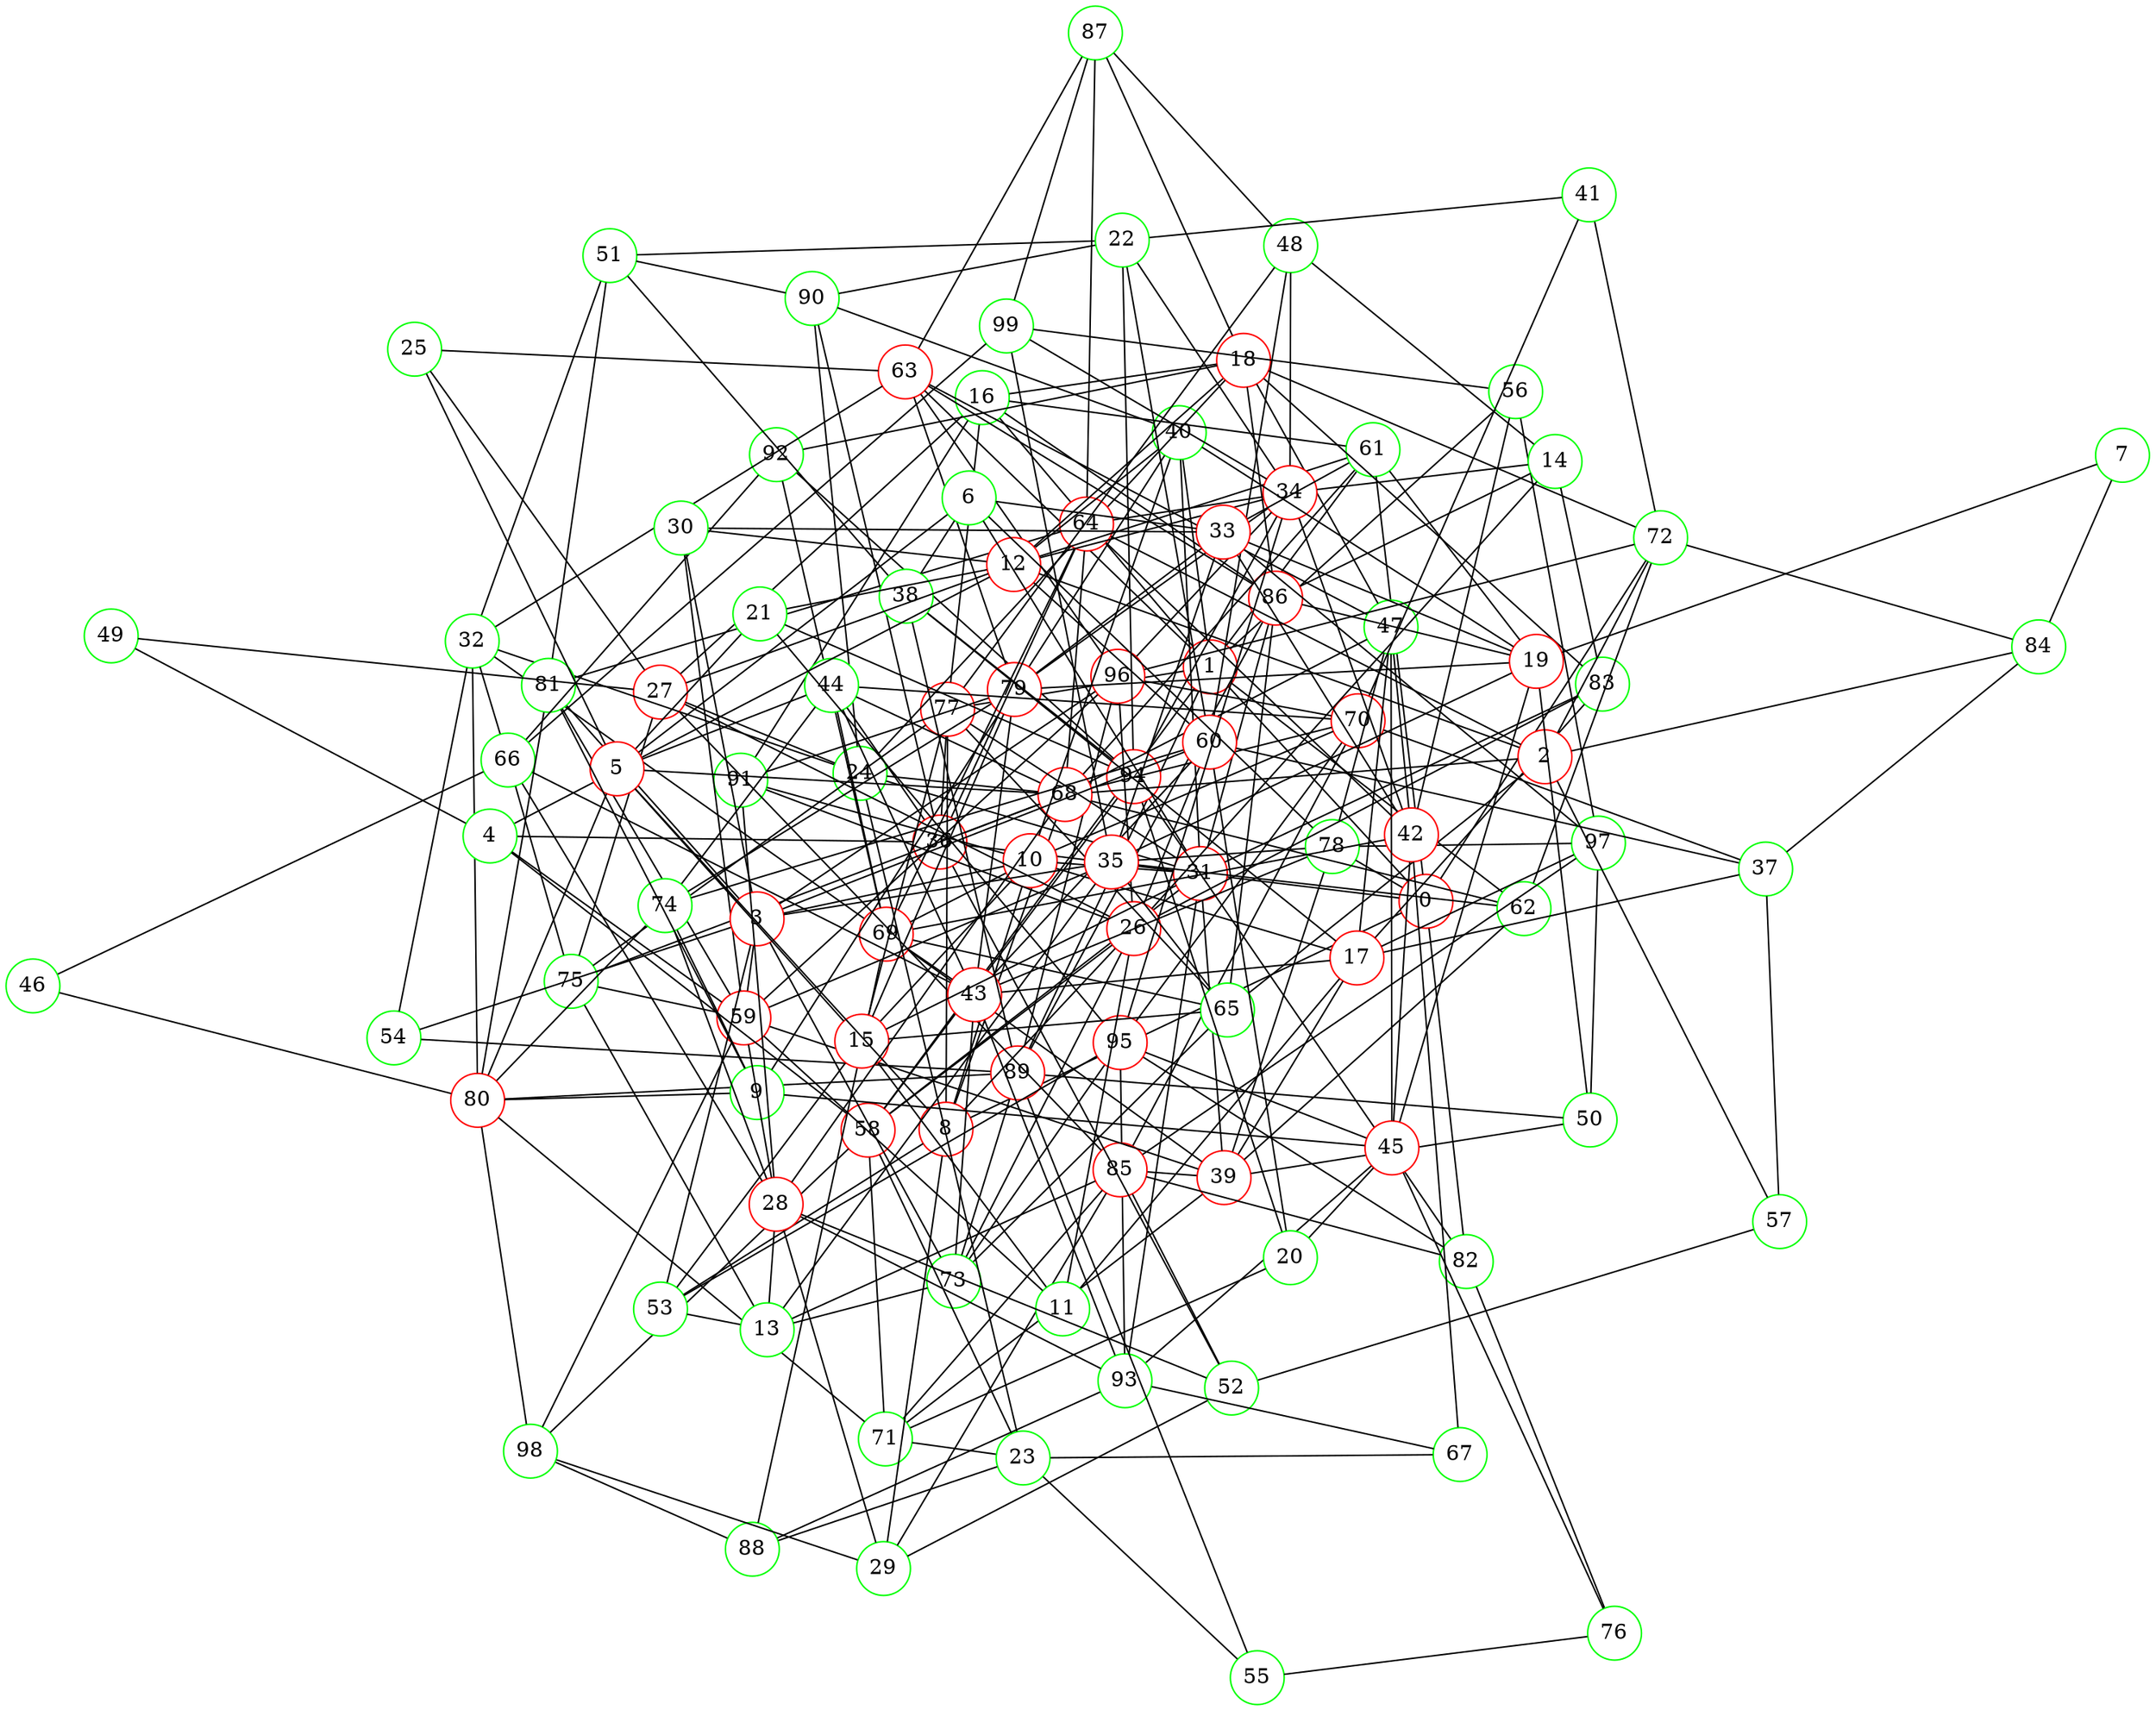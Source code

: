 graph {
graph ["layout"="fdp"]
node ["style"="filled","fillcolor"="white","fixedsize"="true","shape"="circle"]
"0" ["color"="red"]
"1" ["color"="red"]
"16" ["color"="green"]
"18" ["color"="red"]
"83" ["color"="green"]
"86" ["color"="red"]
"89" ["color"="red"]
"96" ["color"="red"]
"87" ["color"="green"]
"99" ["color"="green"]
"24" ["color"="green"]
"32" ["color"="green"]
"80" ["color"="red"]
"81" ["color"="green"]
"98" ["color"="green"]
"66" ["color"="green"]
"75" ["color"="green"]
"77" ["color"="red"]
"92" ["color"="green"]
"94" ["color"="red"]
"51" ["color"="green"]
"90" ["color"="green"]
"69" ["color"="red"]
"88" ["color"="green"]
"93" ["color"="green"]
"95" ["color"="red"]
"54" ["color"="green"]
"63" ["color"="red"]
"79" ["color"="red"]
"91" ["color"="green"]
"68" ["color"="red"]
"70" ["color"="red"]
"85" ["color"="red"]
"97" ["color"="green"]
"27" ["color"="red"]
"49" ["color"="green"]
"31" ["color"="red"]
"39" ["color"="red"]
"50" ["color"="green"]
"71" ["color"="green"]
"59" ["color"="red"]
"62" ["color"="green"]
"72" ["color"="green"]
"84" ["color"="green"]
"78" ["color"="green"]
"40" ["color"="green"]
"58" ["color"="red"]
"47" ["color"="green"]
"61" ["color"="green"]
"56" ["color"="green"]
"82" ["color"="green"]
"36" ["color"="red"]
"64" ["color"="red"]
"52" ["color"="green"]
"57" ["color"="green"]
"44" ["color"="green"]
"74" ["color"="green"]
"8" ["color"="red"]
"53" ["color"="green"]
"10" ["color"="red"]
"17" ["color"="red"]
"37" ["color"="green"]
"60" ["color"="red"]
"38" ["color"="green"]
"43" ["color"="red"]
"73" ["color"="green"]
"15" ["color"="red"]
"65" ["color"="green"]
"26" ["color"="red"]
"29" ["color"="green"]
"2" ["color"="red"]
"12" ["color"="red"]
"34" ["color"="red"]
"48" ["color"="green"]
"42" ["color"="red"]
"67" ["color"="green"]
"45" ["color"="red"]
"76" ["color"="green"]
"21" ["color"="green"]
"30" ["color"="green"]
"33" ["color"="red"]
"35" ["color"="red"]
"3" ["color"="red"]
"4" ["color"="green"]
"5" ["color"="red"]
"6" ["color"="green"]
"25" ["color"="green"]
"7" ["color"="green"]
"19" ["color"="red"]
"9" ["color"="green"]
"11" ["color"="green"]
"13" ["color"="green"]
"28" ["color"="red"]
"14" ["color"="green"]
"20" ["color"="green"]
"22" ["color"="green"]
"41" ["color"="green"]
"23" ["color"="green"]
"55" ["color"="green"]
"46" ["color"="green"]
"0" -- "1"
"0" -- "82"
"0" -- "36"
"0" -- "8"
"0" -- "72"
"0" -- "61"
"0" -- "78"
"1" -- "16"
"1" -- "40"
"1" -- "56"
"1" -- "89"
"1" -- "58"
"1" -- "61"
"1" -- "77"
"1" -- "62"
"1" -- "63"
"16" -- "18"
"16" -- "86"
"16" -- "27"
"16" -- "91"
"16" -- "61"
"16" -- "77"
"18" -- "83"
"18" -- "86"
"18" -- "87"
"18" -- "24"
"18" -- "72"
"18" -- "92"
"18" -- "47"
"86" -- "89"
"89" -- "96"
"87" -- "99"
"24" -- "32"
"24" -- "68"
"24" -- "90"
"24" -- "27"
"24" -- "31"
"32" -- "80"
"32" -- "66"
"32" -- "51"
"32" -- "69"
"32" -- "54"
"32" -- "63"
"80" -- "81"
"80" -- "98"
"80" -- "89"
"66" -- "99"
"66" -- "75"
"66" -- "92"
"75" -- "77"
"92" -- "94"
"51" -- "81"
"51" -- "90"
"69" -- "88"
"69" -- "92"
"88" -- "98"
"88" -- "93"
"93" -- "95"
"54" -- "89"
"63" -- "96"
"63" -- "86"
"63" -- "87"
"63" -- "79"
"79" -- "91"
"68" -- "70"
"68" -- "75"
"70" -- "96"
"70" -- "85"
"70" -- "95"
"85" -- "97"
"27" -- "49"
"27" -- "85"
"27" -- "75"
"31" -- "83"
"31" -- "86"
"31" -- "39"
"31" -- "40"
"31" -- "58"
"31" -- "77"
"31" -- "93"
"39" -- "50"
"39" -- "69"
"39" -- "85"
"39" -- "71"
"39" -- "59"
"39" -- "62"
"39" -- "78"
"50" -- "97"
"50" -- "89"
"71" -- "80"
"71" -- "85"
"59" -- "96"
"59" -- "81"
"59" -- "98"
"59" -- "75"
"62" -- "68"
"62" -- "72"
"72" -- "96"
"72" -- "84"
"78" -- "97"
"40" -- "90"
"40" -- "79"
"58" -- "98"
"58" -- "71"
"58" -- "94"
"47" -- "68"
"47" -- "78"
"47" -- "63"
"61" -- "68"
"56" -- "97"
"56" -- "99"
"82" -- "85"
"82" -- "94"
"82" -- "95"
"36" -- "64"
"36" -- "52"
"36" -- "68"
"36" -- "90"
"36" -- "44"
"36" -- "77"
"64" -- "81"
"64" -- "68"
"64" -- "69"
"64" -- "87"
"52" -- "85"
"52" -- "57"
"44" -- "68"
"44" -- "69"
"44" -- "70"
"44" -- "74"
"74" -- "80"
"74" -- "79"
"8" -- "68"
"8" -- "53"
"8" -- "10"
"8" -- "26"
"8" -- "29"
"8" -- "77"
"53" -- "95"
"10" -- "17"
"10" -- "69"
"10" -- "70"
"10" -- "40"
"10" -- "91"
"10" -- "15"
"10" -- "31"
"17" -- "97"
"17" -- "83"
"17" -- "37"
"17" -- "38"
"17" -- "39"
"17" -- "43"
"17" -- "47"
"37" -- "84"
"37" -- "70"
"37" -- "57"
"37" -- "60"
"60" -- "74"
"38" -- "51"
"38" -- "89"
"38" -- "94"
"43" -- "66"
"43" -- "69"
"43" -- "73"
"43" -- "44"
"43" -- "60"
"43" -- "93"
"43" -- "78"
"43" -- "79"
"73" -- "89"
"73" -- "95"
"15" -- "65"
"15" -- "53"
"15" -- "77"
"15" -- "31"
"15" -- "79"
"65" -- "69"
"65" -- "86"
"65" -- "73"
"65" -- "77"
"26" -- "96"
"26" -- "83"
"26" -- "73"
"26" -- "58"
"26" -- "27"
"26" -- "91"
"26" -- "60"
"29" -- "98"
"29" -- "52"
"29" -- "85"
"2" -- "64"
"2" -- "65"
"2" -- "68"
"2" -- "84"
"2" -- "72"
"2" -- "57"
"2" -- "12"
"12" -- "18"
"12" -- "34"
"12" -- "21"
"12" -- "40"
"12" -- "27"
"12" -- "60"
"12" -- "61"
"12" -- "30"
"34" -- "48"
"34" -- "64"
"34" -- "96"
"34" -- "99"
"34" -- "42"
"34" -- "94"
"34" -- "79"
"34" -- "95"
"48" -- "87"
"48" -- "60"
"48" -- "77"
"42" -- "64"
"42" -- "67"
"42" -- "69"
"42" -- "56"
"42" -- "45"
"42" -- "47"
"67" -- "93"
"45" -- "76"
"45" -- "93"
"45" -- "47"
"45" -- "95"
"76" -- "82"
"21" -- "94"
"21" -- "95"
"30" -- "33"
"30" -- "59"
"33" -- "97"
"33" -- "35"
"33" -- "42"
"33" -- "61"
"33" -- "79"
"35" -- "65"
"35" -- "99"
"35" -- "59"
"35" -- "62"
"35" -- "78"
"3" -- "96"
"3" -- "81"
"3" -- "35"
"3" -- "53"
"3" -- "54"
"3" -- "73"
"3" -- "10"
"3" -- "59"
"3" -- "60"
"3" -- "30"
"4" -- "49"
"4" -- "36"
"4" -- "58"
"4" -- "59"
"4" -- "12"
"5" -- "80"
"5" -- "68"
"5" -- "21"
"5" -- "6"
"5" -- "8"
"5" -- "25"
"5" -- "44"
"5" -- "15"
"6" -- "33"
"6" -- "38"
"6" -- "78"
"6" -- "31"
"25" -- "27"
"25" -- "63"
"7" -- "19"
"7" -- "84"
"19" -- "33"
"19" -- "50"
"19" -- "35"
"19" -- "86"
"19" -- "40"
"19" -- "45"
"19" -- "61"
"19" -- "79"
"9" -- "80"
"9" -- "81"
"9" -- "74"
"9" -- "45"
"9" -- "79"
"11" -- "17"
"11" -- "26"
"11" -- "59"
"11" -- "15"
"13" -- "35"
"13" -- "53"
"13" -- "85"
"13" -- "73"
"13" -- "75"
"13" -- "28"
"28" -- "66"
"28" -- "52"
"28" -- "68"
"28" -- "74"
"28" -- "59"
"28" -- "91"
"28" -- "29"
"28" -- "93"
"14" -- "48"
"14" -- "34"
"14" -- "83"
"14" -- "86"
"14" -- "26"
"20" -- "71"
"20" -- "60"
"20" -- "45"
"20" -- "94"
"22" -- "34"
"22" -- "51"
"22" -- "41"
"22" -- "90"
"22" -- "60"
"22" -- "94"
"41" -- "70"
"41" -- "72"
"23" -- "67"
"23" -- "55"
"23" -- "71"
"23" -- "24"
"23" -- "88"
"23" -- "58"
"55" -- "89"
"55" -- "76"
"46" -- "80"
"46" -- "66"
}